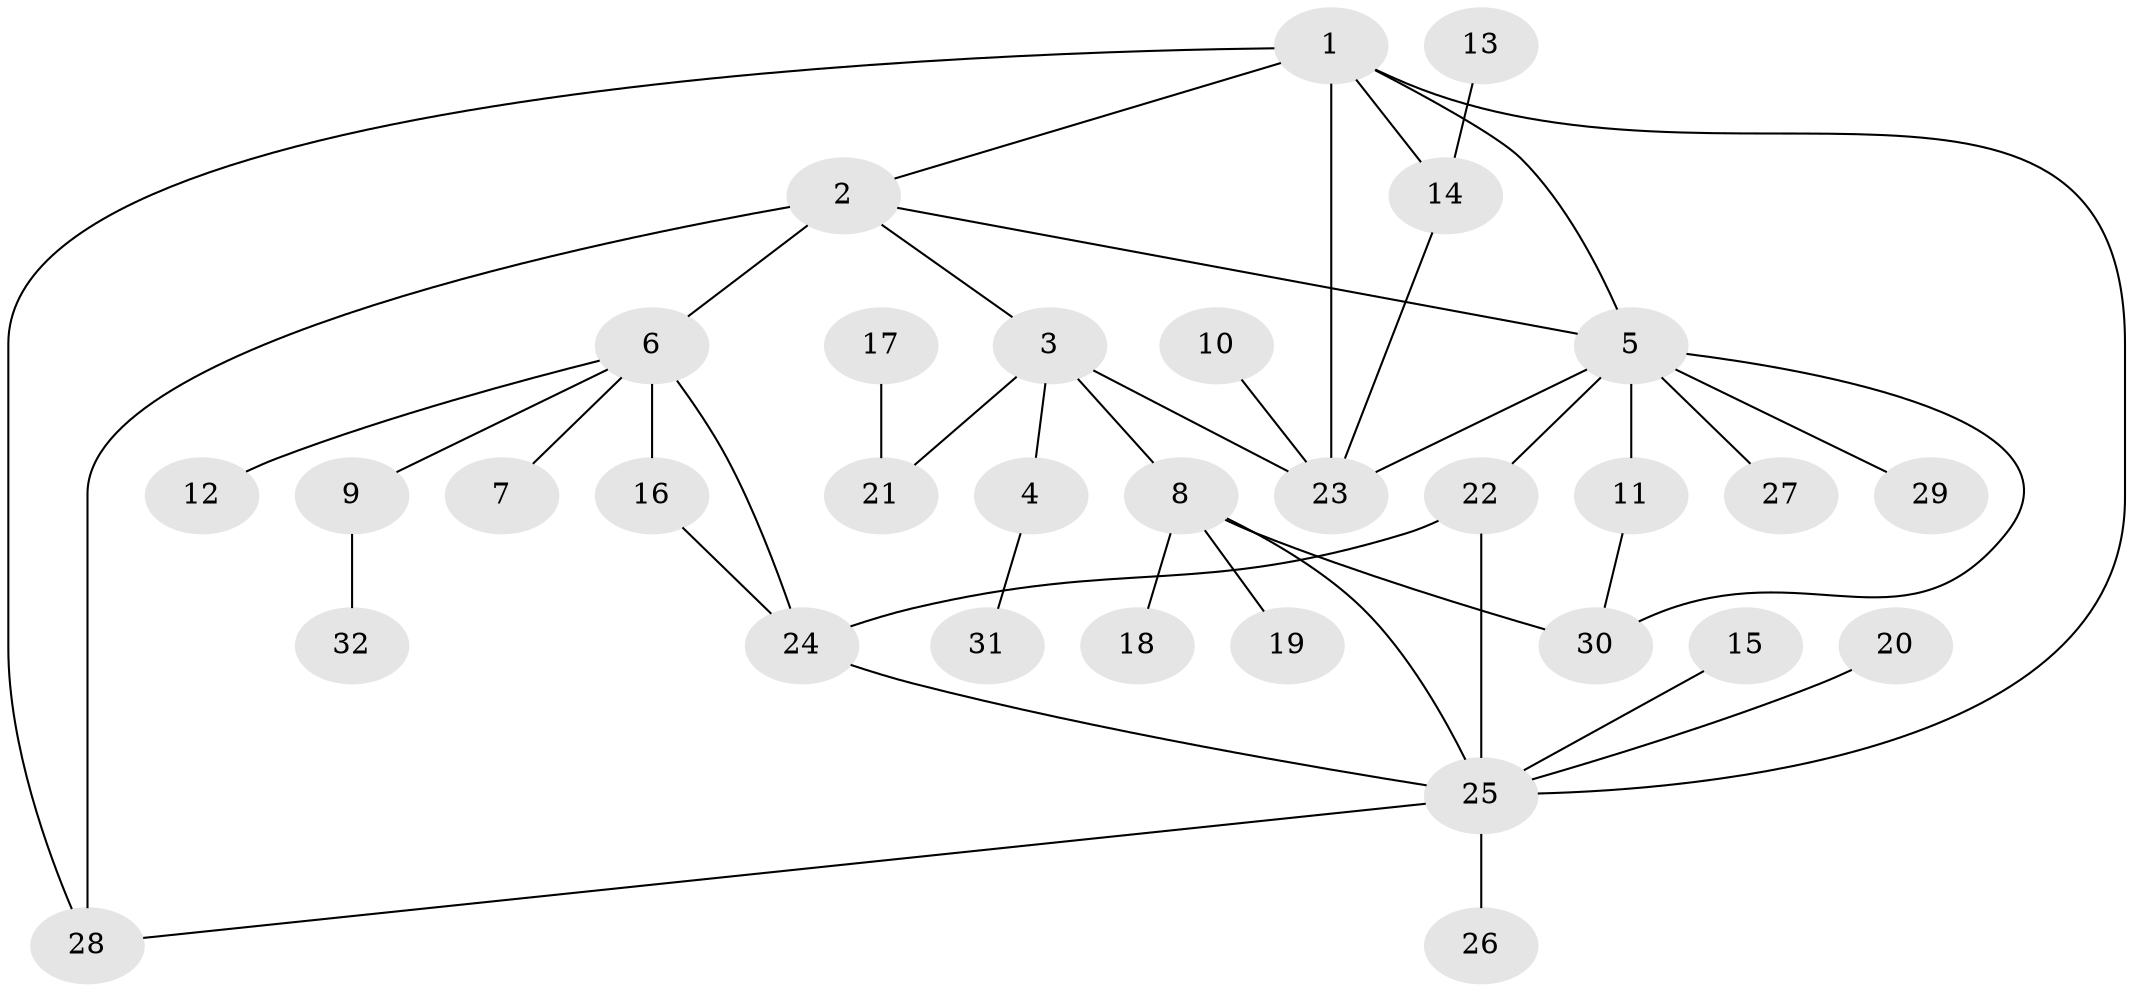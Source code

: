 // original degree distribution, {7: 0.031746031746031744, 5: 0.09523809523809523, 6: 0.015873015873015872, 9: 0.015873015873015872, 3: 0.07936507936507936, 4: 0.047619047619047616, 10: 0.015873015873015872, 8: 0.015873015873015872, 1: 0.5396825396825397, 2: 0.14285714285714285}
// Generated by graph-tools (version 1.1) at 2025/02/03/09/25 03:02:50]
// undirected, 32 vertices, 44 edges
graph export_dot {
graph [start="1"]
  node [color=gray90,style=filled];
  1;
  2;
  3;
  4;
  5;
  6;
  7;
  8;
  9;
  10;
  11;
  12;
  13;
  14;
  15;
  16;
  17;
  18;
  19;
  20;
  21;
  22;
  23;
  24;
  25;
  26;
  27;
  28;
  29;
  30;
  31;
  32;
  1 -- 2 [weight=1.0];
  1 -- 5 [weight=1.0];
  1 -- 14 [weight=1.0];
  1 -- 23 [weight=1.0];
  1 -- 25 [weight=1.0];
  1 -- 28 [weight=1.0];
  2 -- 3 [weight=1.0];
  2 -- 5 [weight=1.0];
  2 -- 6 [weight=2.0];
  2 -- 28 [weight=1.0];
  3 -- 4 [weight=1.0];
  3 -- 8 [weight=2.0];
  3 -- 21 [weight=1.0];
  3 -- 23 [weight=1.0];
  4 -- 31 [weight=1.0];
  5 -- 11 [weight=1.0];
  5 -- 22 [weight=1.0];
  5 -- 23 [weight=1.0];
  5 -- 27 [weight=2.0];
  5 -- 29 [weight=1.0];
  5 -- 30 [weight=1.0];
  6 -- 7 [weight=1.0];
  6 -- 9 [weight=1.0];
  6 -- 12 [weight=1.0];
  6 -- 16 [weight=1.0];
  6 -- 24 [weight=1.0];
  8 -- 18 [weight=1.0];
  8 -- 19 [weight=1.0];
  8 -- 25 [weight=1.0];
  8 -- 30 [weight=1.0];
  9 -- 32 [weight=1.0];
  10 -- 23 [weight=1.0];
  11 -- 30 [weight=1.0];
  13 -- 14 [weight=1.0];
  14 -- 23 [weight=1.0];
  15 -- 25 [weight=1.0];
  16 -- 24 [weight=1.0];
  17 -- 21 [weight=1.0];
  20 -- 25 [weight=1.0];
  22 -- 24 [weight=1.0];
  22 -- 25 [weight=1.0];
  24 -- 25 [weight=1.0];
  25 -- 26 [weight=1.0];
  25 -- 28 [weight=1.0];
}
